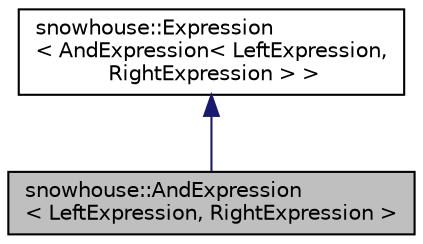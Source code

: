 digraph "snowhouse::AndExpression&lt; LeftExpression, RightExpression &gt;"
{
 // INTERACTIVE_SVG=YES
  edge [fontname="Helvetica",fontsize="10",labelfontname="Helvetica",labelfontsize="10"];
  node [fontname="Helvetica",fontsize="10",shape=record];
  Node2 [label="snowhouse::AndExpression\l\< LeftExpression, RightExpression \>",height=0.2,width=0.4,color="black", fillcolor="grey75", style="filled", fontcolor="black"];
  Node3 -> Node2 [dir="back",color="midnightblue",fontsize="10",style="solid",fontname="Helvetica"];
  Node3 [label="snowhouse::Expression\l\< AndExpression\< LeftExpression,\l RightExpression \> \>",height=0.2,width=0.4,color="black", fillcolor="white", style="filled",URL="$structsnowhouse_1_1Expression.html"];
}
